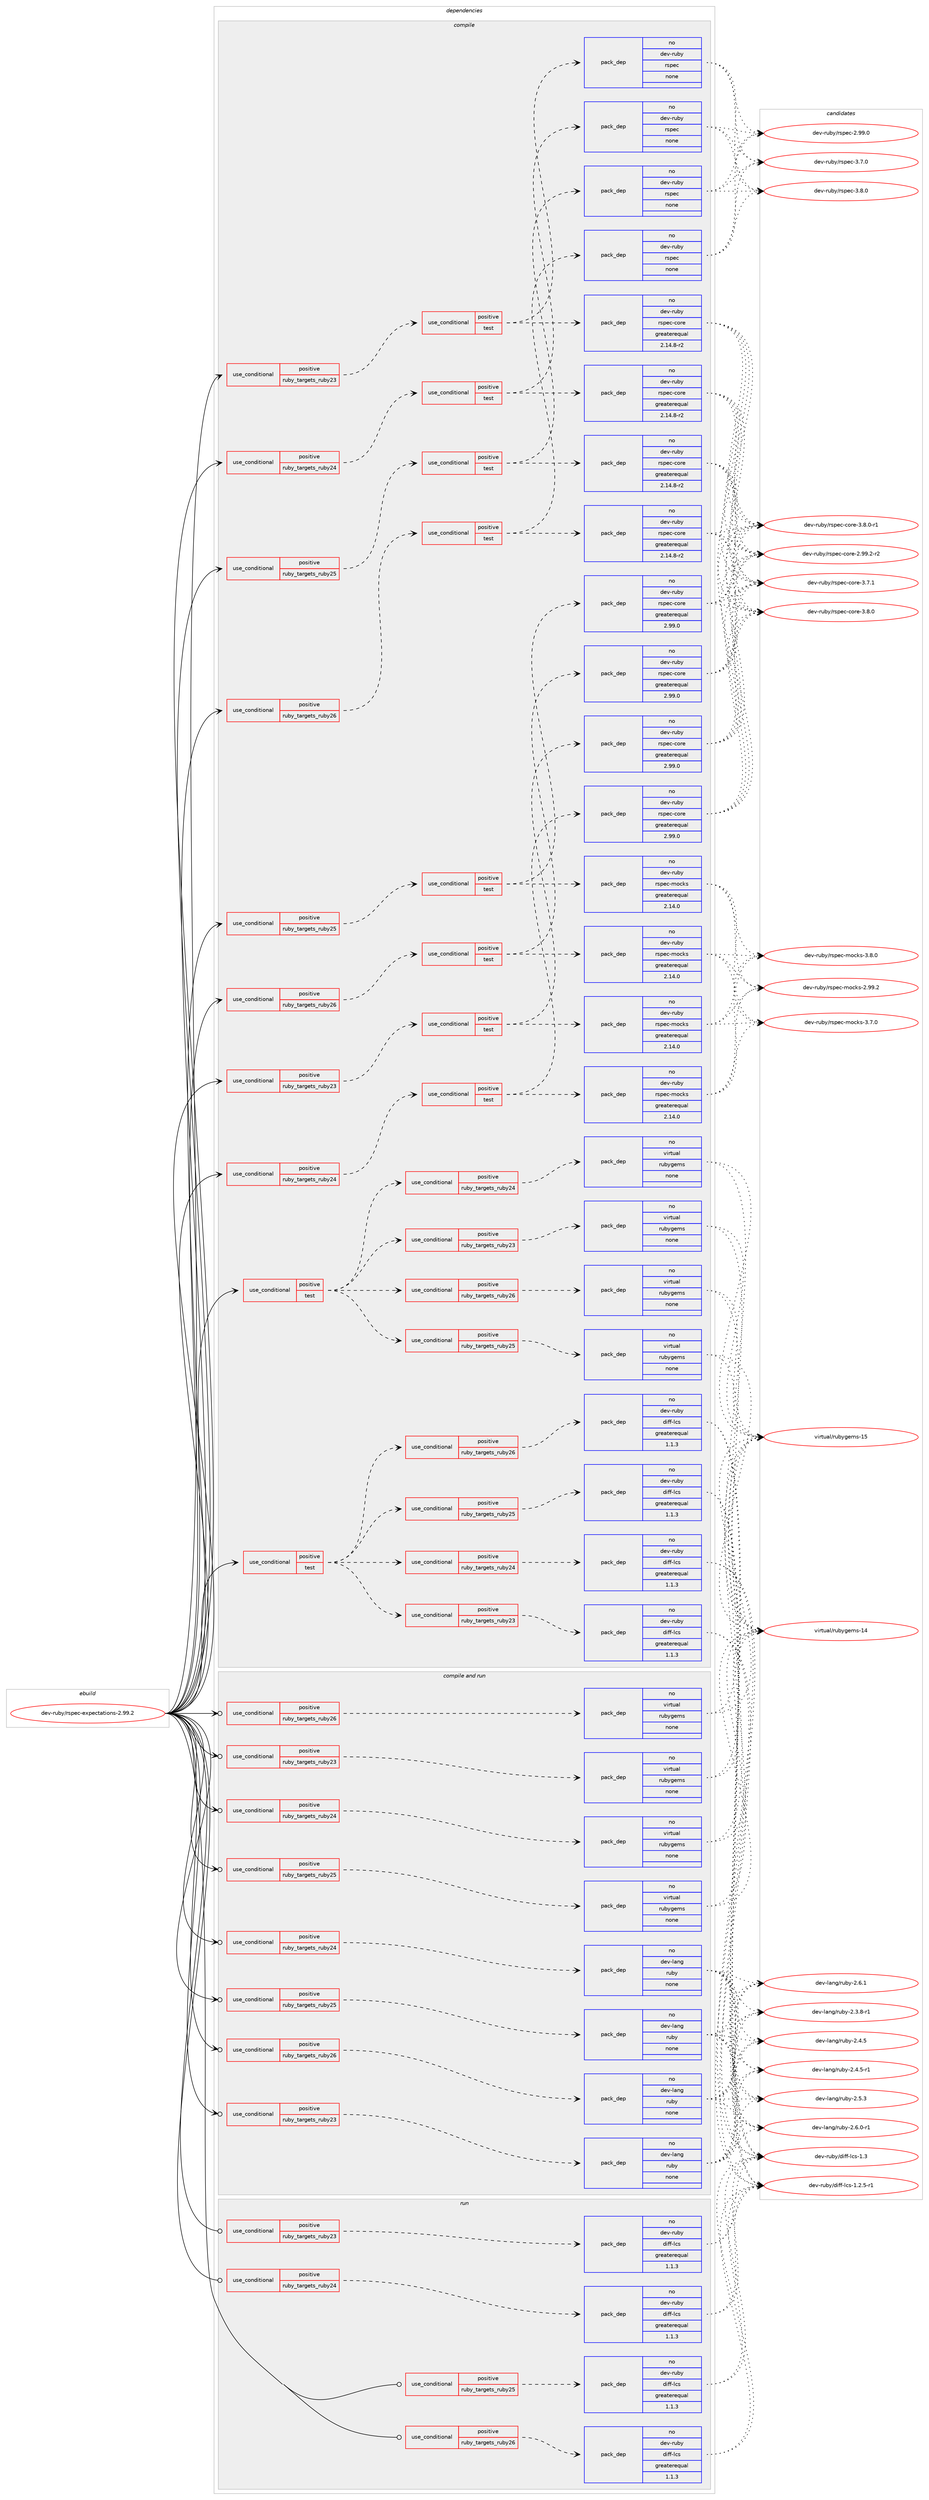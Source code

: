 digraph prolog {

# *************
# Graph options
# *************

newrank=true;
concentrate=true;
compound=true;
graph [rankdir=LR,fontname=Helvetica,fontsize=10,ranksep=1.5];#, ranksep=2.5, nodesep=0.2];
edge  [arrowhead=vee];
node  [fontname=Helvetica,fontsize=10];

# **********
# The ebuild
# **********

subgraph cluster_leftcol {
color=gray;
rank=same;
label=<<i>ebuild</i>>;
id [label="dev-ruby/rspec-expectations-2.99.2", color=red, width=4, href="../dev-ruby/rspec-expectations-2.99.2.svg"];
}

# ****************
# The dependencies
# ****************

subgraph cluster_midcol {
color=gray;
label=<<i>dependencies</i>>;
subgraph cluster_compile {
fillcolor="#eeeeee";
style=filled;
label=<<i>compile</i>>;
subgraph cond414117 {
dependency1520772 [label=<<TABLE BORDER="0" CELLBORDER="1" CELLSPACING="0" CELLPADDING="4"><TR><TD ROWSPAN="3" CELLPADDING="10">use_conditional</TD></TR><TR><TD>positive</TD></TR><TR><TD>ruby_targets_ruby23</TD></TR></TABLE>>, shape=none, color=red];
subgraph cond414118 {
dependency1520773 [label=<<TABLE BORDER="0" CELLBORDER="1" CELLSPACING="0" CELLPADDING="4"><TR><TD ROWSPAN="3" CELLPADDING="10">use_conditional</TD></TR><TR><TD>positive</TD></TR><TR><TD>test</TD></TR></TABLE>>, shape=none, color=red];
subgraph pack1083149 {
dependency1520774 [label=<<TABLE BORDER="0" CELLBORDER="1" CELLSPACING="0" CELLPADDING="4" WIDTH="220"><TR><TD ROWSPAN="6" CELLPADDING="30">pack_dep</TD></TR><TR><TD WIDTH="110">no</TD></TR><TR><TD>dev-ruby</TD></TR><TR><TD>rspec</TD></TR><TR><TD>none</TD></TR><TR><TD></TD></TR></TABLE>>, shape=none, color=blue];
}
dependency1520773:e -> dependency1520774:w [weight=20,style="dashed",arrowhead="vee"];
subgraph pack1083150 {
dependency1520775 [label=<<TABLE BORDER="0" CELLBORDER="1" CELLSPACING="0" CELLPADDING="4" WIDTH="220"><TR><TD ROWSPAN="6" CELLPADDING="30">pack_dep</TD></TR><TR><TD WIDTH="110">no</TD></TR><TR><TD>dev-ruby</TD></TR><TR><TD>rspec-core</TD></TR><TR><TD>greaterequal</TD></TR><TR><TD>2.14.8-r2</TD></TR></TABLE>>, shape=none, color=blue];
}
dependency1520773:e -> dependency1520775:w [weight=20,style="dashed",arrowhead="vee"];
}
dependency1520772:e -> dependency1520773:w [weight=20,style="dashed",arrowhead="vee"];
}
id:e -> dependency1520772:w [weight=20,style="solid",arrowhead="vee"];
subgraph cond414119 {
dependency1520776 [label=<<TABLE BORDER="0" CELLBORDER="1" CELLSPACING="0" CELLPADDING="4"><TR><TD ROWSPAN="3" CELLPADDING="10">use_conditional</TD></TR><TR><TD>positive</TD></TR><TR><TD>ruby_targets_ruby23</TD></TR></TABLE>>, shape=none, color=red];
subgraph cond414120 {
dependency1520777 [label=<<TABLE BORDER="0" CELLBORDER="1" CELLSPACING="0" CELLPADDING="4"><TR><TD ROWSPAN="3" CELLPADDING="10">use_conditional</TD></TR><TR><TD>positive</TD></TR><TR><TD>test</TD></TR></TABLE>>, shape=none, color=red];
subgraph pack1083151 {
dependency1520778 [label=<<TABLE BORDER="0" CELLBORDER="1" CELLSPACING="0" CELLPADDING="4" WIDTH="220"><TR><TD ROWSPAN="6" CELLPADDING="30">pack_dep</TD></TR><TR><TD WIDTH="110">no</TD></TR><TR><TD>dev-ruby</TD></TR><TR><TD>rspec-core</TD></TR><TR><TD>greaterequal</TD></TR><TR><TD>2.99.0</TD></TR></TABLE>>, shape=none, color=blue];
}
dependency1520777:e -> dependency1520778:w [weight=20,style="dashed",arrowhead="vee"];
subgraph pack1083152 {
dependency1520779 [label=<<TABLE BORDER="0" CELLBORDER="1" CELLSPACING="0" CELLPADDING="4" WIDTH="220"><TR><TD ROWSPAN="6" CELLPADDING="30">pack_dep</TD></TR><TR><TD WIDTH="110">no</TD></TR><TR><TD>dev-ruby</TD></TR><TR><TD>rspec-mocks</TD></TR><TR><TD>greaterequal</TD></TR><TR><TD>2.14.0</TD></TR></TABLE>>, shape=none, color=blue];
}
dependency1520777:e -> dependency1520779:w [weight=20,style="dashed",arrowhead="vee"];
}
dependency1520776:e -> dependency1520777:w [weight=20,style="dashed",arrowhead="vee"];
}
id:e -> dependency1520776:w [weight=20,style="solid",arrowhead="vee"];
subgraph cond414121 {
dependency1520780 [label=<<TABLE BORDER="0" CELLBORDER="1" CELLSPACING="0" CELLPADDING="4"><TR><TD ROWSPAN="3" CELLPADDING="10">use_conditional</TD></TR><TR><TD>positive</TD></TR><TR><TD>ruby_targets_ruby24</TD></TR></TABLE>>, shape=none, color=red];
subgraph cond414122 {
dependency1520781 [label=<<TABLE BORDER="0" CELLBORDER="1" CELLSPACING="0" CELLPADDING="4"><TR><TD ROWSPAN="3" CELLPADDING="10">use_conditional</TD></TR><TR><TD>positive</TD></TR><TR><TD>test</TD></TR></TABLE>>, shape=none, color=red];
subgraph pack1083153 {
dependency1520782 [label=<<TABLE BORDER="0" CELLBORDER="1" CELLSPACING="0" CELLPADDING="4" WIDTH="220"><TR><TD ROWSPAN="6" CELLPADDING="30">pack_dep</TD></TR><TR><TD WIDTH="110">no</TD></TR><TR><TD>dev-ruby</TD></TR><TR><TD>rspec</TD></TR><TR><TD>none</TD></TR><TR><TD></TD></TR></TABLE>>, shape=none, color=blue];
}
dependency1520781:e -> dependency1520782:w [weight=20,style="dashed",arrowhead="vee"];
subgraph pack1083154 {
dependency1520783 [label=<<TABLE BORDER="0" CELLBORDER="1" CELLSPACING="0" CELLPADDING="4" WIDTH="220"><TR><TD ROWSPAN="6" CELLPADDING="30">pack_dep</TD></TR><TR><TD WIDTH="110">no</TD></TR><TR><TD>dev-ruby</TD></TR><TR><TD>rspec-core</TD></TR><TR><TD>greaterequal</TD></TR><TR><TD>2.14.8-r2</TD></TR></TABLE>>, shape=none, color=blue];
}
dependency1520781:e -> dependency1520783:w [weight=20,style="dashed",arrowhead="vee"];
}
dependency1520780:e -> dependency1520781:w [weight=20,style="dashed",arrowhead="vee"];
}
id:e -> dependency1520780:w [weight=20,style="solid",arrowhead="vee"];
subgraph cond414123 {
dependency1520784 [label=<<TABLE BORDER="0" CELLBORDER="1" CELLSPACING="0" CELLPADDING="4"><TR><TD ROWSPAN="3" CELLPADDING="10">use_conditional</TD></TR><TR><TD>positive</TD></TR><TR><TD>ruby_targets_ruby24</TD></TR></TABLE>>, shape=none, color=red];
subgraph cond414124 {
dependency1520785 [label=<<TABLE BORDER="0" CELLBORDER="1" CELLSPACING="0" CELLPADDING="4"><TR><TD ROWSPAN="3" CELLPADDING="10">use_conditional</TD></TR><TR><TD>positive</TD></TR><TR><TD>test</TD></TR></TABLE>>, shape=none, color=red];
subgraph pack1083155 {
dependency1520786 [label=<<TABLE BORDER="0" CELLBORDER="1" CELLSPACING="0" CELLPADDING="4" WIDTH="220"><TR><TD ROWSPAN="6" CELLPADDING="30">pack_dep</TD></TR><TR><TD WIDTH="110">no</TD></TR><TR><TD>dev-ruby</TD></TR><TR><TD>rspec-core</TD></TR><TR><TD>greaterequal</TD></TR><TR><TD>2.99.0</TD></TR></TABLE>>, shape=none, color=blue];
}
dependency1520785:e -> dependency1520786:w [weight=20,style="dashed",arrowhead="vee"];
subgraph pack1083156 {
dependency1520787 [label=<<TABLE BORDER="0" CELLBORDER="1" CELLSPACING="0" CELLPADDING="4" WIDTH="220"><TR><TD ROWSPAN="6" CELLPADDING="30">pack_dep</TD></TR><TR><TD WIDTH="110">no</TD></TR><TR><TD>dev-ruby</TD></TR><TR><TD>rspec-mocks</TD></TR><TR><TD>greaterequal</TD></TR><TR><TD>2.14.0</TD></TR></TABLE>>, shape=none, color=blue];
}
dependency1520785:e -> dependency1520787:w [weight=20,style="dashed",arrowhead="vee"];
}
dependency1520784:e -> dependency1520785:w [weight=20,style="dashed",arrowhead="vee"];
}
id:e -> dependency1520784:w [weight=20,style="solid",arrowhead="vee"];
subgraph cond414125 {
dependency1520788 [label=<<TABLE BORDER="0" CELLBORDER="1" CELLSPACING="0" CELLPADDING="4"><TR><TD ROWSPAN="3" CELLPADDING="10">use_conditional</TD></TR><TR><TD>positive</TD></TR><TR><TD>ruby_targets_ruby25</TD></TR></TABLE>>, shape=none, color=red];
subgraph cond414126 {
dependency1520789 [label=<<TABLE BORDER="0" CELLBORDER="1" CELLSPACING="0" CELLPADDING="4"><TR><TD ROWSPAN="3" CELLPADDING="10">use_conditional</TD></TR><TR><TD>positive</TD></TR><TR><TD>test</TD></TR></TABLE>>, shape=none, color=red];
subgraph pack1083157 {
dependency1520790 [label=<<TABLE BORDER="0" CELLBORDER="1" CELLSPACING="0" CELLPADDING="4" WIDTH="220"><TR><TD ROWSPAN="6" CELLPADDING="30">pack_dep</TD></TR><TR><TD WIDTH="110">no</TD></TR><TR><TD>dev-ruby</TD></TR><TR><TD>rspec</TD></TR><TR><TD>none</TD></TR><TR><TD></TD></TR></TABLE>>, shape=none, color=blue];
}
dependency1520789:e -> dependency1520790:w [weight=20,style="dashed",arrowhead="vee"];
subgraph pack1083158 {
dependency1520791 [label=<<TABLE BORDER="0" CELLBORDER="1" CELLSPACING="0" CELLPADDING="4" WIDTH="220"><TR><TD ROWSPAN="6" CELLPADDING="30">pack_dep</TD></TR><TR><TD WIDTH="110">no</TD></TR><TR><TD>dev-ruby</TD></TR><TR><TD>rspec-core</TD></TR><TR><TD>greaterequal</TD></TR><TR><TD>2.14.8-r2</TD></TR></TABLE>>, shape=none, color=blue];
}
dependency1520789:e -> dependency1520791:w [weight=20,style="dashed",arrowhead="vee"];
}
dependency1520788:e -> dependency1520789:w [weight=20,style="dashed",arrowhead="vee"];
}
id:e -> dependency1520788:w [weight=20,style="solid",arrowhead="vee"];
subgraph cond414127 {
dependency1520792 [label=<<TABLE BORDER="0" CELLBORDER="1" CELLSPACING="0" CELLPADDING="4"><TR><TD ROWSPAN="3" CELLPADDING="10">use_conditional</TD></TR><TR><TD>positive</TD></TR><TR><TD>ruby_targets_ruby25</TD></TR></TABLE>>, shape=none, color=red];
subgraph cond414128 {
dependency1520793 [label=<<TABLE BORDER="0" CELLBORDER="1" CELLSPACING="0" CELLPADDING="4"><TR><TD ROWSPAN="3" CELLPADDING="10">use_conditional</TD></TR><TR><TD>positive</TD></TR><TR><TD>test</TD></TR></TABLE>>, shape=none, color=red];
subgraph pack1083159 {
dependency1520794 [label=<<TABLE BORDER="0" CELLBORDER="1" CELLSPACING="0" CELLPADDING="4" WIDTH="220"><TR><TD ROWSPAN="6" CELLPADDING="30">pack_dep</TD></TR><TR><TD WIDTH="110">no</TD></TR><TR><TD>dev-ruby</TD></TR><TR><TD>rspec-core</TD></TR><TR><TD>greaterequal</TD></TR><TR><TD>2.99.0</TD></TR></TABLE>>, shape=none, color=blue];
}
dependency1520793:e -> dependency1520794:w [weight=20,style="dashed",arrowhead="vee"];
subgraph pack1083160 {
dependency1520795 [label=<<TABLE BORDER="0" CELLBORDER="1" CELLSPACING="0" CELLPADDING="4" WIDTH="220"><TR><TD ROWSPAN="6" CELLPADDING="30">pack_dep</TD></TR><TR><TD WIDTH="110">no</TD></TR><TR><TD>dev-ruby</TD></TR><TR><TD>rspec-mocks</TD></TR><TR><TD>greaterequal</TD></TR><TR><TD>2.14.0</TD></TR></TABLE>>, shape=none, color=blue];
}
dependency1520793:e -> dependency1520795:w [weight=20,style="dashed",arrowhead="vee"];
}
dependency1520792:e -> dependency1520793:w [weight=20,style="dashed",arrowhead="vee"];
}
id:e -> dependency1520792:w [weight=20,style="solid",arrowhead="vee"];
subgraph cond414129 {
dependency1520796 [label=<<TABLE BORDER="0" CELLBORDER="1" CELLSPACING="0" CELLPADDING="4"><TR><TD ROWSPAN="3" CELLPADDING="10">use_conditional</TD></TR><TR><TD>positive</TD></TR><TR><TD>ruby_targets_ruby26</TD></TR></TABLE>>, shape=none, color=red];
subgraph cond414130 {
dependency1520797 [label=<<TABLE BORDER="0" CELLBORDER="1" CELLSPACING="0" CELLPADDING="4"><TR><TD ROWSPAN="3" CELLPADDING="10">use_conditional</TD></TR><TR><TD>positive</TD></TR><TR><TD>test</TD></TR></TABLE>>, shape=none, color=red];
subgraph pack1083161 {
dependency1520798 [label=<<TABLE BORDER="0" CELLBORDER="1" CELLSPACING="0" CELLPADDING="4" WIDTH="220"><TR><TD ROWSPAN="6" CELLPADDING="30">pack_dep</TD></TR><TR><TD WIDTH="110">no</TD></TR><TR><TD>dev-ruby</TD></TR><TR><TD>rspec</TD></TR><TR><TD>none</TD></TR><TR><TD></TD></TR></TABLE>>, shape=none, color=blue];
}
dependency1520797:e -> dependency1520798:w [weight=20,style="dashed",arrowhead="vee"];
subgraph pack1083162 {
dependency1520799 [label=<<TABLE BORDER="0" CELLBORDER="1" CELLSPACING="0" CELLPADDING="4" WIDTH="220"><TR><TD ROWSPAN="6" CELLPADDING="30">pack_dep</TD></TR><TR><TD WIDTH="110">no</TD></TR><TR><TD>dev-ruby</TD></TR><TR><TD>rspec-core</TD></TR><TR><TD>greaterequal</TD></TR><TR><TD>2.14.8-r2</TD></TR></TABLE>>, shape=none, color=blue];
}
dependency1520797:e -> dependency1520799:w [weight=20,style="dashed",arrowhead="vee"];
}
dependency1520796:e -> dependency1520797:w [weight=20,style="dashed",arrowhead="vee"];
}
id:e -> dependency1520796:w [weight=20,style="solid",arrowhead="vee"];
subgraph cond414131 {
dependency1520800 [label=<<TABLE BORDER="0" CELLBORDER="1" CELLSPACING="0" CELLPADDING="4"><TR><TD ROWSPAN="3" CELLPADDING="10">use_conditional</TD></TR><TR><TD>positive</TD></TR><TR><TD>ruby_targets_ruby26</TD></TR></TABLE>>, shape=none, color=red];
subgraph cond414132 {
dependency1520801 [label=<<TABLE BORDER="0" CELLBORDER="1" CELLSPACING="0" CELLPADDING="4"><TR><TD ROWSPAN="3" CELLPADDING="10">use_conditional</TD></TR><TR><TD>positive</TD></TR><TR><TD>test</TD></TR></TABLE>>, shape=none, color=red];
subgraph pack1083163 {
dependency1520802 [label=<<TABLE BORDER="0" CELLBORDER="1" CELLSPACING="0" CELLPADDING="4" WIDTH="220"><TR><TD ROWSPAN="6" CELLPADDING="30">pack_dep</TD></TR><TR><TD WIDTH="110">no</TD></TR><TR><TD>dev-ruby</TD></TR><TR><TD>rspec-core</TD></TR><TR><TD>greaterequal</TD></TR><TR><TD>2.99.0</TD></TR></TABLE>>, shape=none, color=blue];
}
dependency1520801:e -> dependency1520802:w [weight=20,style="dashed",arrowhead="vee"];
subgraph pack1083164 {
dependency1520803 [label=<<TABLE BORDER="0" CELLBORDER="1" CELLSPACING="0" CELLPADDING="4" WIDTH="220"><TR><TD ROWSPAN="6" CELLPADDING="30">pack_dep</TD></TR><TR><TD WIDTH="110">no</TD></TR><TR><TD>dev-ruby</TD></TR><TR><TD>rspec-mocks</TD></TR><TR><TD>greaterequal</TD></TR><TR><TD>2.14.0</TD></TR></TABLE>>, shape=none, color=blue];
}
dependency1520801:e -> dependency1520803:w [weight=20,style="dashed",arrowhead="vee"];
}
dependency1520800:e -> dependency1520801:w [weight=20,style="dashed",arrowhead="vee"];
}
id:e -> dependency1520800:w [weight=20,style="solid",arrowhead="vee"];
subgraph cond414133 {
dependency1520804 [label=<<TABLE BORDER="0" CELLBORDER="1" CELLSPACING="0" CELLPADDING="4"><TR><TD ROWSPAN="3" CELLPADDING="10">use_conditional</TD></TR><TR><TD>positive</TD></TR><TR><TD>test</TD></TR></TABLE>>, shape=none, color=red];
subgraph cond414134 {
dependency1520805 [label=<<TABLE BORDER="0" CELLBORDER="1" CELLSPACING="0" CELLPADDING="4"><TR><TD ROWSPAN="3" CELLPADDING="10">use_conditional</TD></TR><TR><TD>positive</TD></TR><TR><TD>ruby_targets_ruby23</TD></TR></TABLE>>, shape=none, color=red];
subgraph pack1083165 {
dependency1520806 [label=<<TABLE BORDER="0" CELLBORDER="1" CELLSPACING="0" CELLPADDING="4" WIDTH="220"><TR><TD ROWSPAN="6" CELLPADDING="30">pack_dep</TD></TR><TR><TD WIDTH="110">no</TD></TR><TR><TD>dev-ruby</TD></TR><TR><TD>diff-lcs</TD></TR><TR><TD>greaterequal</TD></TR><TR><TD>1.1.3</TD></TR></TABLE>>, shape=none, color=blue];
}
dependency1520805:e -> dependency1520806:w [weight=20,style="dashed",arrowhead="vee"];
}
dependency1520804:e -> dependency1520805:w [weight=20,style="dashed",arrowhead="vee"];
subgraph cond414135 {
dependency1520807 [label=<<TABLE BORDER="0" CELLBORDER="1" CELLSPACING="0" CELLPADDING="4"><TR><TD ROWSPAN="3" CELLPADDING="10">use_conditional</TD></TR><TR><TD>positive</TD></TR><TR><TD>ruby_targets_ruby24</TD></TR></TABLE>>, shape=none, color=red];
subgraph pack1083166 {
dependency1520808 [label=<<TABLE BORDER="0" CELLBORDER="1" CELLSPACING="0" CELLPADDING="4" WIDTH="220"><TR><TD ROWSPAN="6" CELLPADDING="30">pack_dep</TD></TR><TR><TD WIDTH="110">no</TD></TR><TR><TD>dev-ruby</TD></TR><TR><TD>diff-lcs</TD></TR><TR><TD>greaterequal</TD></TR><TR><TD>1.1.3</TD></TR></TABLE>>, shape=none, color=blue];
}
dependency1520807:e -> dependency1520808:w [weight=20,style="dashed",arrowhead="vee"];
}
dependency1520804:e -> dependency1520807:w [weight=20,style="dashed",arrowhead="vee"];
subgraph cond414136 {
dependency1520809 [label=<<TABLE BORDER="0" CELLBORDER="1" CELLSPACING="0" CELLPADDING="4"><TR><TD ROWSPAN="3" CELLPADDING="10">use_conditional</TD></TR><TR><TD>positive</TD></TR><TR><TD>ruby_targets_ruby25</TD></TR></TABLE>>, shape=none, color=red];
subgraph pack1083167 {
dependency1520810 [label=<<TABLE BORDER="0" CELLBORDER="1" CELLSPACING="0" CELLPADDING="4" WIDTH="220"><TR><TD ROWSPAN="6" CELLPADDING="30">pack_dep</TD></TR><TR><TD WIDTH="110">no</TD></TR><TR><TD>dev-ruby</TD></TR><TR><TD>diff-lcs</TD></TR><TR><TD>greaterequal</TD></TR><TR><TD>1.1.3</TD></TR></TABLE>>, shape=none, color=blue];
}
dependency1520809:e -> dependency1520810:w [weight=20,style="dashed",arrowhead="vee"];
}
dependency1520804:e -> dependency1520809:w [weight=20,style="dashed",arrowhead="vee"];
subgraph cond414137 {
dependency1520811 [label=<<TABLE BORDER="0" CELLBORDER="1" CELLSPACING="0" CELLPADDING="4"><TR><TD ROWSPAN="3" CELLPADDING="10">use_conditional</TD></TR><TR><TD>positive</TD></TR><TR><TD>ruby_targets_ruby26</TD></TR></TABLE>>, shape=none, color=red];
subgraph pack1083168 {
dependency1520812 [label=<<TABLE BORDER="0" CELLBORDER="1" CELLSPACING="0" CELLPADDING="4" WIDTH="220"><TR><TD ROWSPAN="6" CELLPADDING="30">pack_dep</TD></TR><TR><TD WIDTH="110">no</TD></TR><TR><TD>dev-ruby</TD></TR><TR><TD>diff-lcs</TD></TR><TR><TD>greaterequal</TD></TR><TR><TD>1.1.3</TD></TR></TABLE>>, shape=none, color=blue];
}
dependency1520811:e -> dependency1520812:w [weight=20,style="dashed",arrowhead="vee"];
}
dependency1520804:e -> dependency1520811:w [weight=20,style="dashed",arrowhead="vee"];
}
id:e -> dependency1520804:w [weight=20,style="solid",arrowhead="vee"];
subgraph cond414138 {
dependency1520813 [label=<<TABLE BORDER="0" CELLBORDER="1" CELLSPACING="0" CELLPADDING="4"><TR><TD ROWSPAN="3" CELLPADDING="10">use_conditional</TD></TR><TR><TD>positive</TD></TR><TR><TD>test</TD></TR></TABLE>>, shape=none, color=red];
subgraph cond414139 {
dependency1520814 [label=<<TABLE BORDER="0" CELLBORDER="1" CELLSPACING="0" CELLPADDING="4"><TR><TD ROWSPAN="3" CELLPADDING="10">use_conditional</TD></TR><TR><TD>positive</TD></TR><TR><TD>ruby_targets_ruby23</TD></TR></TABLE>>, shape=none, color=red];
subgraph pack1083169 {
dependency1520815 [label=<<TABLE BORDER="0" CELLBORDER="1" CELLSPACING="0" CELLPADDING="4" WIDTH="220"><TR><TD ROWSPAN="6" CELLPADDING="30">pack_dep</TD></TR><TR><TD WIDTH="110">no</TD></TR><TR><TD>virtual</TD></TR><TR><TD>rubygems</TD></TR><TR><TD>none</TD></TR><TR><TD></TD></TR></TABLE>>, shape=none, color=blue];
}
dependency1520814:e -> dependency1520815:w [weight=20,style="dashed",arrowhead="vee"];
}
dependency1520813:e -> dependency1520814:w [weight=20,style="dashed",arrowhead="vee"];
subgraph cond414140 {
dependency1520816 [label=<<TABLE BORDER="0" CELLBORDER="1" CELLSPACING="0" CELLPADDING="4"><TR><TD ROWSPAN="3" CELLPADDING="10">use_conditional</TD></TR><TR><TD>positive</TD></TR><TR><TD>ruby_targets_ruby24</TD></TR></TABLE>>, shape=none, color=red];
subgraph pack1083170 {
dependency1520817 [label=<<TABLE BORDER="0" CELLBORDER="1" CELLSPACING="0" CELLPADDING="4" WIDTH="220"><TR><TD ROWSPAN="6" CELLPADDING="30">pack_dep</TD></TR><TR><TD WIDTH="110">no</TD></TR><TR><TD>virtual</TD></TR><TR><TD>rubygems</TD></TR><TR><TD>none</TD></TR><TR><TD></TD></TR></TABLE>>, shape=none, color=blue];
}
dependency1520816:e -> dependency1520817:w [weight=20,style="dashed",arrowhead="vee"];
}
dependency1520813:e -> dependency1520816:w [weight=20,style="dashed",arrowhead="vee"];
subgraph cond414141 {
dependency1520818 [label=<<TABLE BORDER="0" CELLBORDER="1" CELLSPACING="0" CELLPADDING="4"><TR><TD ROWSPAN="3" CELLPADDING="10">use_conditional</TD></TR><TR><TD>positive</TD></TR><TR><TD>ruby_targets_ruby25</TD></TR></TABLE>>, shape=none, color=red];
subgraph pack1083171 {
dependency1520819 [label=<<TABLE BORDER="0" CELLBORDER="1" CELLSPACING="0" CELLPADDING="4" WIDTH="220"><TR><TD ROWSPAN="6" CELLPADDING="30">pack_dep</TD></TR><TR><TD WIDTH="110">no</TD></TR><TR><TD>virtual</TD></TR><TR><TD>rubygems</TD></TR><TR><TD>none</TD></TR><TR><TD></TD></TR></TABLE>>, shape=none, color=blue];
}
dependency1520818:e -> dependency1520819:w [weight=20,style="dashed",arrowhead="vee"];
}
dependency1520813:e -> dependency1520818:w [weight=20,style="dashed",arrowhead="vee"];
subgraph cond414142 {
dependency1520820 [label=<<TABLE BORDER="0" CELLBORDER="1" CELLSPACING="0" CELLPADDING="4"><TR><TD ROWSPAN="3" CELLPADDING="10">use_conditional</TD></TR><TR><TD>positive</TD></TR><TR><TD>ruby_targets_ruby26</TD></TR></TABLE>>, shape=none, color=red];
subgraph pack1083172 {
dependency1520821 [label=<<TABLE BORDER="0" CELLBORDER="1" CELLSPACING="0" CELLPADDING="4" WIDTH="220"><TR><TD ROWSPAN="6" CELLPADDING="30">pack_dep</TD></TR><TR><TD WIDTH="110">no</TD></TR><TR><TD>virtual</TD></TR><TR><TD>rubygems</TD></TR><TR><TD>none</TD></TR><TR><TD></TD></TR></TABLE>>, shape=none, color=blue];
}
dependency1520820:e -> dependency1520821:w [weight=20,style="dashed",arrowhead="vee"];
}
dependency1520813:e -> dependency1520820:w [weight=20,style="dashed",arrowhead="vee"];
}
id:e -> dependency1520813:w [weight=20,style="solid",arrowhead="vee"];
}
subgraph cluster_compileandrun {
fillcolor="#eeeeee";
style=filled;
label=<<i>compile and run</i>>;
subgraph cond414143 {
dependency1520822 [label=<<TABLE BORDER="0" CELLBORDER="1" CELLSPACING="0" CELLPADDING="4"><TR><TD ROWSPAN="3" CELLPADDING="10">use_conditional</TD></TR><TR><TD>positive</TD></TR><TR><TD>ruby_targets_ruby23</TD></TR></TABLE>>, shape=none, color=red];
subgraph pack1083173 {
dependency1520823 [label=<<TABLE BORDER="0" CELLBORDER="1" CELLSPACING="0" CELLPADDING="4" WIDTH="220"><TR><TD ROWSPAN="6" CELLPADDING="30">pack_dep</TD></TR><TR><TD WIDTH="110">no</TD></TR><TR><TD>dev-lang</TD></TR><TR><TD>ruby</TD></TR><TR><TD>none</TD></TR><TR><TD></TD></TR></TABLE>>, shape=none, color=blue];
}
dependency1520822:e -> dependency1520823:w [weight=20,style="dashed",arrowhead="vee"];
}
id:e -> dependency1520822:w [weight=20,style="solid",arrowhead="odotvee"];
subgraph cond414144 {
dependency1520824 [label=<<TABLE BORDER="0" CELLBORDER="1" CELLSPACING="0" CELLPADDING="4"><TR><TD ROWSPAN="3" CELLPADDING="10">use_conditional</TD></TR><TR><TD>positive</TD></TR><TR><TD>ruby_targets_ruby23</TD></TR></TABLE>>, shape=none, color=red];
subgraph pack1083174 {
dependency1520825 [label=<<TABLE BORDER="0" CELLBORDER="1" CELLSPACING="0" CELLPADDING="4" WIDTH="220"><TR><TD ROWSPAN="6" CELLPADDING="30">pack_dep</TD></TR><TR><TD WIDTH="110">no</TD></TR><TR><TD>virtual</TD></TR><TR><TD>rubygems</TD></TR><TR><TD>none</TD></TR><TR><TD></TD></TR></TABLE>>, shape=none, color=blue];
}
dependency1520824:e -> dependency1520825:w [weight=20,style="dashed",arrowhead="vee"];
}
id:e -> dependency1520824:w [weight=20,style="solid",arrowhead="odotvee"];
subgraph cond414145 {
dependency1520826 [label=<<TABLE BORDER="0" CELLBORDER="1" CELLSPACING="0" CELLPADDING="4"><TR><TD ROWSPAN="3" CELLPADDING="10">use_conditional</TD></TR><TR><TD>positive</TD></TR><TR><TD>ruby_targets_ruby24</TD></TR></TABLE>>, shape=none, color=red];
subgraph pack1083175 {
dependency1520827 [label=<<TABLE BORDER="0" CELLBORDER="1" CELLSPACING="0" CELLPADDING="4" WIDTH="220"><TR><TD ROWSPAN="6" CELLPADDING="30">pack_dep</TD></TR><TR><TD WIDTH="110">no</TD></TR><TR><TD>dev-lang</TD></TR><TR><TD>ruby</TD></TR><TR><TD>none</TD></TR><TR><TD></TD></TR></TABLE>>, shape=none, color=blue];
}
dependency1520826:e -> dependency1520827:w [weight=20,style="dashed",arrowhead="vee"];
}
id:e -> dependency1520826:w [weight=20,style="solid",arrowhead="odotvee"];
subgraph cond414146 {
dependency1520828 [label=<<TABLE BORDER="0" CELLBORDER="1" CELLSPACING="0" CELLPADDING="4"><TR><TD ROWSPAN="3" CELLPADDING="10">use_conditional</TD></TR><TR><TD>positive</TD></TR><TR><TD>ruby_targets_ruby24</TD></TR></TABLE>>, shape=none, color=red];
subgraph pack1083176 {
dependency1520829 [label=<<TABLE BORDER="0" CELLBORDER="1" CELLSPACING="0" CELLPADDING="4" WIDTH="220"><TR><TD ROWSPAN="6" CELLPADDING="30">pack_dep</TD></TR><TR><TD WIDTH="110">no</TD></TR><TR><TD>virtual</TD></TR><TR><TD>rubygems</TD></TR><TR><TD>none</TD></TR><TR><TD></TD></TR></TABLE>>, shape=none, color=blue];
}
dependency1520828:e -> dependency1520829:w [weight=20,style="dashed",arrowhead="vee"];
}
id:e -> dependency1520828:w [weight=20,style="solid",arrowhead="odotvee"];
subgraph cond414147 {
dependency1520830 [label=<<TABLE BORDER="0" CELLBORDER="1" CELLSPACING="0" CELLPADDING="4"><TR><TD ROWSPAN="3" CELLPADDING="10">use_conditional</TD></TR><TR><TD>positive</TD></TR><TR><TD>ruby_targets_ruby25</TD></TR></TABLE>>, shape=none, color=red];
subgraph pack1083177 {
dependency1520831 [label=<<TABLE BORDER="0" CELLBORDER="1" CELLSPACING="0" CELLPADDING="4" WIDTH="220"><TR><TD ROWSPAN="6" CELLPADDING="30">pack_dep</TD></TR><TR><TD WIDTH="110">no</TD></TR><TR><TD>dev-lang</TD></TR><TR><TD>ruby</TD></TR><TR><TD>none</TD></TR><TR><TD></TD></TR></TABLE>>, shape=none, color=blue];
}
dependency1520830:e -> dependency1520831:w [weight=20,style="dashed",arrowhead="vee"];
}
id:e -> dependency1520830:w [weight=20,style="solid",arrowhead="odotvee"];
subgraph cond414148 {
dependency1520832 [label=<<TABLE BORDER="0" CELLBORDER="1" CELLSPACING="0" CELLPADDING="4"><TR><TD ROWSPAN="3" CELLPADDING="10">use_conditional</TD></TR><TR><TD>positive</TD></TR><TR><TD>ruby_targets_ruby25</TD></TR></TABLE>>, shape=none, color=red];
subgraph pack1083178 {
dependency1520833 [label=<<TABLE BORDER="0" CELLBORDER="1" CELLSPACING="0" CELLPADDING="4" WIDTH="220"><TR><TD ROWSPAN="6" CELLPADDING="30">pack_dep</TD></TR><TR><TD WIDTH="110">no</TD></TR><TR><TD>virtual</TD></TR><TR><TD>rubygems</TD></TR><TR><TD>none</TD></TR><TR><TD></TD></TR></TABLE>>, shape=none, color=blue];
}
dependency1520832:e -> dependency1520833:w [weight=20,style="dashed",arrowhead="vee"];
}
id:e -> dependency1520832:w [weight=20,style="solid",arrowhead="odotvee"];
subgraph cond414149 {
dependency1520834 [label=<<TABLE BORDER="0" CELLBORDER="1" CELLSPACING="0" CELLPADDING="4"><TR><TD ROWSPAN="3" CELLPADDING="10">use_conditional</TD></TR><TR><TD>positive</TD></TR><TR><TD>ruby_targets_ruby26</TD></TR></TABLE>>, shape=none, color=red];
subgraph pack1083179 {
dependency1520835 [label=<<TABLE BORDER="0" CELLBORDER="1" CELLSPACING="0" CELLPADDING="4" WIDTH="220"><TR><TD ROWSPAN="6" CELLPADDING="30">pack_dep</TD></TR><TR><TD WIDTH="110">no</TD></TR><TR><TD>dev-lang</TD></TR><TR><TD>ruby</TD></TR><TR><TD>none</TD></TR><TR><TD></TD></TR></TABLE>>, shape=none, color=blue];
}
dependency1520834:e -> dependency1520835:w [weight=20,style="dashed",arrowhead="vee"];
}
id:e -> dependency1520834:w [weight=20,style="solid",arrowhead="odotvee"];
subgraph cond414150 {
dependency1520836 [label=<<TABLE BORDER="0" CELLBORDER="1" CELLSPACING="0" CELLPADDING="4"><TR><TD ROWSPAN="3" CELLPADDING="10">use_conditional</TD></TR><TR><TD>positive</TD></TR><TR><TD>ruby_targets_ruby26</TD></TR></TABLE>>, shape=none, color=red];
subgraph pack1083180 {
dependency1520837 [label=<<TABLE BORDER="0" CELLBORDER="1" CELLSPACING="0" CELLPADDING="4" WIDTH="220"><TR><TD ROWSPAN="6" CELLPADDING="30">pack_dep</TD></TR><TR><TD WIDTH="110">no</TD></TR><TR><TD>virtual</TD></TR><TR><TD>rubygems</TD></TR><TR><TD>none</TD></TR><TR><TD></TD></TR></TABLE>>, shape=none, color=blue];
}
dependency1520836:e -> dependency1520837:w [weight=20,style="dashed",arrowhead="vee"];
}
id:e -> dependency1520836:w [weight=20,style="solid",arrowhead="odotvee"];
}
subgraph cluster_run {
fillcolor="#eeeeee";
style=filled;
label=<<i>run</i>>;
subgraph cond414151 {
dependency1520838 [label=<<TABLE BORDER="0" CELLBORDER="1" CELLSPACING="0" CELLPADDING="4"><TR><TD ROWSPAN="3" CELLPADDING="10">use_conditional</TD></TR><TR><TD>positive</TD></TR><TR><TD>ruby_targets_ruby23</TD></TR></TABLE>>, shape=none, color=red];
subgraph pack1083181 {
dependency1520839 [label=<<TABLE BORDER="0" CELLBORDER="1" CELLSPACING="0" CELLPADDING="4" WIDTH="220"><TR><TD ROWSPAN="6" CELLPADDING="30">pack_dep</TD></TR><TR><TD WIDTH="110">no</TD></TR><TR><TD>dev-ruby</TD></TR><TR><TD>diff-lcs</TD></TR><TR><TD>greaterequal</TD></TR><TR><TD>1.1.3</TD></TR></TABLE>>, shape=none, color=blue];
}
dependency1520838:e -> dependency1520839:w [weight=20,style="dashed",arrowhead="vee"];
}
id:e -> dependency1520838:w [weight=20,style="solid",arrowhead="odot"];
subgraph cond414152 {
dependency1520840 [label=<<TABLE BORDER="0" CELLBORDER="1" CELLSPACING="0" CELLPADDING="4"><TR><TD ROWSPAN="3" CELLPADDING="10">use_conditional</TD></TR><TR><TD>positive</TD></TR><TR><TD>ruby_targets_ruby24</TD></TR></TABLE>>, shape=none, color=red];
subgraph pack1083182 {
dependency1520841 [label=<<TABLE BORDER="0" CELLBORDER="1" CELLSPACING="0" CELLPADDING="4" WIDTH="220"><TR><TD ROWSPAN="6" CELLPADDING="30">pack_dep</TD></TR><TR><TD WIDTH="110">no</TD></TR><TR><TD>dev-ruby</TD></TR><TR><TD>diff-lcs</TD></TR><TR><TD>greaterequal</TD></TR><TR><TD>1.1.3</TD></TR></TABLE>>, shape=none, color=blue];
}
dependency1520840:e -> dependency1520841:w [weight=20,style="dashed",arrowhead="vee"];
}
id:e -> dependency1520840:w [weight=20,style="solid",arrowhead="odot"];
subgraph cond414153 {
dependency1520842 [label=<<TABLE BORDER="0" CELLBORDER="1" CELLSPACING="0" CELLPADDING="4"><TR><TD ROWSPAN="3" CELLPADDING="10">use_conditional</TD></TR><TR><TD>positive</TD></TR><TR><TD>ruby_targets_ruby25</TD></TR></TABLE>>, shape=none, color=red];
subgraph pack1083183 {
dependency1520843 [label=<<TABLE BORDER="0" CELLBORDER="1" CELLSPACING="0" CELLPADDING="4" WIDTH="220"><TR><TD ROWSPAN="6" CELLPADDING="30">pack_dep</TD></TR><TR><TD WIDTH="110">no</TD></TR><TR><TD>dev-ruby</TD></TR><TR><TD>diff-lcs</TD></TR><TR><TD>greaterequal</TD></TR><TR><TD>1.1.3</TD></TR></TABLE>>, shape=none, color=blue];
}
dependency1520842:e -> dependency1520843:w [weight=20,style="dashed",arrowhead="vee"];
}
id:e -> dependency1520842:w [weight=20,style="solid",arrowhead="odot"];
subgraph cond414154 {
dependency1520844 [label=<<TABLE BORDER="0" CELLBORDER="1" CELLSPACING="0" CELLPADDING="4"><TR><TD ROWSPAN="3" CELLPADDING="10">use_conditional</TD></TR><TR><TD>positive</TD></TR><TR><TD>ruby_targets_ruby26</TD></TR></TABLE>>, shape=none, color=red];
subgraph pack1083184 {
dependency1520845 [label=<<TABLE BORDER="0" CELLBORDER="1" CELLSPACING="0" CELLPADDING="4" WIDTH="220"><TR><TD ROWSPAN="6" CELLPADDING="30">pack_dep</TD></TR><TR><TD WIDTH="110">no</TD></TR><TR><TD>dev-ruby</TD></TR><TR><TD>diff-lcs</TD></TR><TR><TD>greaterequal</TD></TR><TR><TD>1.1.3</TD></TR></TABLE>>, shape=none, color=blue];
}
dependency1520844:e -> dependency1520845:w [weight=20,style="dashed",arrowhead="vee"];
}
id:e -> dependency1520844:w [weight=20,style="solid",arrowhead="odot"];
}
}

# **************
# The candidates
# **************

subgraph cluster_choices {
rank=same;
color=gray;
label=<<i>candidates</i>>;

subgraph choice1083149 {
color=black;
nodesep=1;
choice1001011184511411798121471141151121019945504657574648 [label="dev-ruby/rspec-2.99.0", color=red, width=4,href="../dev-ruby/rspec-2.99.0.svg"];
choice10010111845114117981214711411511210199455146554648 [label="dev-ruby/rspec-3.7.0", color=red, width=4,href="../dev-ruby/rspec-3.7.0.svg"];
choice10010111845114117981214711411511210199455146564648 [label="dev-ruby/rspec-3.8.0", color=red, width=4,href="../dev-ruby/rspec-3.8.0.svg"];
dependency1520774:e -> choice1001011184511411798121471141151121019945504657574648:w [style=dotted,weight="100"];
dependency1520774:e -> choice10010111845114117981214711411511210199455146554648:w [style=dotted,weight="100"];
dependency1520774:e -> choice10010111845114117981214711411511210199455146564648:w [style=dotted,weight="100"];
}
subgraph choice1083150 {
color=black;
nodesep=1;
choice100101118451141179812147114115112101994599111114101455046575746504511450 [label="dev-ruby/rspec-core-2.99.2-r2", color=red, width=4,href="../dev-ruby/rspec-core-2.99.2-r2.svg"];
choice100101118451141179812147114115112101994599111114101455146554649 [label="dev-ruby/rspec-core-3.7.1", color=red, width=4,href="../dev-ruby/rspec-core-3.7.1.svg"];
choice100101118451141179812147114115112101994599111114101455146564648 [label="dev-ruby/rspec-core-3.8.0", color=red, width=4,href="../dev-ruby/rspec-core-3.8.0.svg"];
choice1001011184511411798121471141151121019945991111141014551465646484511449 [label="dev-ruby/rspec-core-3.8.0-r1", color=red, width=4,href="../dev-ruby/rspec-core-3.8.0-r1.svg"];
dependency1520775:e -> choice100101118451141179812147114115112101994599111114101455046575746504511450:w [style=dotted,weight="100"];
dependency1520775:e -> choice100101118451141179812147114115112101994599111114101455146554649:w [style=dotted,weight="100"];
dependency1520775:e -> choice100101118451141179812147114115112101994599111114101455146564648:w [style=dotted,weight="100"];
dependency1520775:e -> choice1001011184511411798121471141151121019945991111141014551465646484511449:w [style=dotted,weight="100"];
}
subgraph choice1083151 {
color=black;
nodesep=1;
choice100101118451141179812147114115112101994599111114101455046575746504511450 [label="dev-ruby/rspec-core-2.99.2-r2", color=red, width=4,href="../dev-ruby/rspec-core-2.99.2-r2.svg"];
choice100101118451141179812147114115112101994599111114101455146554649 [label="dev-ruby/rspec-core-3.7.1", color=red, width=4,href="../dev-ruby/rspec-core-3.7.1.svg"];
choice100101118451141179812147114115112101994599111114101455146564648 [label="dev-ruby/rspec-core-3.8.0", color=red, width=4,href="../dev-ruby/rspec-core-3.8.0.svg"];
choice1001011184511411798121471141151121019945991111141014551465646484511449 [label="dev-ruby/rspec-core-3.8.0-r1", color=red, width=4,href="../dev-ruby/rspec-core-3.8.0-r1.svg"];
dependency1520778:e -> choice100101118451141179812147114115112101994599111114101455046575746504511450:w [style=dotted,weight="100"];
dependency1520778:e -> choice100101118451141179812147114115112101994599111114101455146554649:w [style=dotted,weight="100"];
dependency1520778:e -> choice100101118451141179812147114115112101994599111114101455146564648:w [style=dotted,weight="100"];
dependency1520778:e -> choice1001011184511411798121471141151121019945991111141014551465646484511449:w [style=dotted,weight="100"];
}
subgraph choice1083152 {
color=black;
nodesep=1;
choice10010111845114117981214711411511210199451091119910711545504657574650 [label="dev-ruby/rspec-mocks-2.99.2", color=red, width=4,href="../dev-ruby/rspec-mocks-2.99.2.svg"];
choice100101118451141179812147114115112101994510911199107115455146554648 [label="dev-ruby/rspec-mocks-3.7.0", color=red, width=4,href="../dev-ruby/rspec-mocks-3.7.0.svg"];
choice100101118451141179812147114115112101994510911199107115455146564648 [label="dev-ruby/rspec-mocks-3.8.0", color=red, width=4,href="../dev-ruby/rspec-mocks-3.8.0.svg"];
dependency1520779:e -> choice10010111845114117981214711411511210199451091119910711545504657574650:w [style=dotted,weight="100"];
dependency1520779:e -> choice100101118451141179812147114115112101994510911199107115455146554648:w [style=dotted,weight="100"];
dependency1520779:e -> choice100101118451141179812147114115112101994510911199107115455146564648:w [style=dotted,weight="100"];
}
subgraph choice1083153 {
color=black;
nodesep=1;
choice1001011184511411798121471141151121019945504657574648 [label="dev-ruby/rspec-2.99.0", color=red, width=4,href="../dev-ruby/rspec-2.99.0.svg"];
choice10010111845114117981214711411511210199455146554648 [label="dev-ruby/rspec-3.7.0", color=red, width=4,href="../dev-ruby/rspec-3.7.0.svg"];
choice10010111845114117981214711411511210199455146564648 [label="dev-ruby/rspec-3.8.0", color=red, width=4,href="../dev-ruby/rspec-3.8.0.svg"];
dependency1520782:e -> choice1001011184511411798121471141151121019945504657574648:w [style=dotted,weight="100"];
dependency1520782:e -> choice10010111845114117981214711411511210199455146554648:w [style=dotted,weight="100"];
dependency1520782:e -> choice10010111845114117981214711411511210199455146564648:w [style=dotted,weight="100"];
}
subgraph choice1083154 {
color=black;
nodesep=1;
choice100101118451141179812147114115112101994599111114101455046575746504511450 [label="dev-ruby/rspec-core-2.99.2-r2", color=red, width=4,href="../dev-ruby/rspec-core-2.99.2-r2.svg"];
choice100101118451141179812147114115112101994599111114101455146554649 [label="dev-ruby/rspec-core-3.7.1", color=red, width=4,href="../dev-ruby/rspec-core-3.7.1.svg"];
choice100101118451141179812147114115112101994599111114101455146564648 [label="dev-ruby/rspec-core-3.8.0", color=red, width=4,href="../dev-ruby/rspec-core-3.8.0.svg"];
choice1001011184511411798121471141151121019945991111141014551465646484511449 [label="dev-ruby/rspec-core-3.8.0-r1", color=red, width=4,href="../dev-ruby/rspec-core-3.8.0-r1.svg"];
dependency1520783:e -> choice100101118451141179812147114115112101994599111114101455046575746504511450:w [style=dotted,weight="100"];
dependency1520783:e -> choice100101118451141179812147114115112101994599111114101455146554649:w [style=dotted,weight="100"];
dependency1520783:e -> choice100101118451141179812147114115112101994599111114101455146564648:w [style=dotted,weight="100"];
dependency1520783:e -> choice1001011184511411798121471141151121019945991111141014551465646484511449:w [style=dotted,weight="100"];
}
subgraph choice1083155 {
color=black;
nodesep=1;
choice100101118451141179812147114115112101994599111114101455046575746504511450 [label="dev-ruby/rspec-core-2.99.2-r2", color=red, width=4,href="../dev-ruby/rspec-core-2.99.2-r2.svg"];
choice100101118451141179812147114115112101994599111114101455146554649 [label="dev-ruby/rspec-core-3.7.1", color=red, width=4,href="../dev-ruby/rspec-core-3.7.1.svg"];
choice100101118451141179812147114115112101994599111114101455146564648 [label="dev-ruby/rspec-core-3.8.0", color=red, width=4,href="../dev-ruby/rspec-core-3.8.0.svg"];
choice1001011184511411798121471141151121019945991111141014551465646484511449 [label="dev-ruby/rspec-core-3.8.0-r1", color=red, width=4,href="../dev-ruby/rspec-core-3.8.0-r1.svg"];
dependency1520786:e -> choice100101118451141179812147114115112101994599111114101455046575746504511450:w [style=dotted,weight="100"];
dependency1520786:e -> choice100101118451141179812147114115112101994599111114101455146554649:w [style=dotted,weight="100"];
dependency1520786:e -> choice100101118451141179812147114115112101994599111114101455146564648:w [style=dotted,weight="100"];
dependency1520786:e -> choice1001011184511411798121471141151121019945991111141014551465646484511449:w [style=dotted,weight="100"];
}
subgraph choice1083156 {
color=black;
nodesep=1;
choice10010111845114117981214711411511210199451091119910711545504657574650 [label="dev-ruby/rspec-mocks-2.99.2", color=red, width=4,href="../dev-ruby/rspec-mocks-2.99.2.svg"];
choice100101118451141179812147114115112101994510911199107115455146554648 [label="dev-ruby/rspec-mocks-3.7.0", color=red, width=4,href="../dev-ruby/rspec-mocks-3.7.0.svg"];
choice100101118451141179812147114115112101994510911199107115455146564648 [label="dev-ruby/rspec-mocks-3.8.0", color=red, width=4,href="../dev-ruby/rspec-mocks-3.8.0.svg"];
dependency1520787:e -> choice10010111845114117981214711411511210199451091119910711545504657574650:w [style=dotted,weight="100"];
dependency1520787:e -> choice100101118451141179812147114115112101994510911199107115455146554648:w [style=dotted,weight="100"];
dependency1520787:e -> choice100101118451141179812147114115112101994510911199107115455146564648:w [style=dotted,weight="100"];
}
subgraph choice1083157 {
color=black;
nodesep=1;
choice1001011184511411798121471141151121019945504657574648 [label="dev-ruby/rspec-2.99.0", color=red, width=4,href="../dev-ruby/rspec-2.99.0.svg"];
choice10010111845114117981214711411511210199455146554648 [label="dev-ruby/rspec-3.7.0", color=red, width=4,href="../dev-ruby/rspec-3.7.0.svg"];
choice10010111845114117981214711411511210199455146564648 [label="dev-ruby/rspec-3.8.0", color=red, width=4,href="../dev-ruby/rspec-3.8.0.svg"];
dependency1520790:e -> choice1001011184511411798121471141151121019945504657574648:w [style=dotted,weight="100"];
dependency1520790:e -> choice10010111845114117981214711411511210199455146554648:w [style=dotted,weight="100"];
dependency1520790:e -> choice10010111845114117981214711411511210199455146564648:w [style=dotted,weight="100"];
}
subgraph choice1083158 {
color=black;
nodesep=1;
choice100101118451141179812147114115112101994599111114101455046575746504511450 [label="dev-ruby/rspec-core-2.99.2-r2", color=red, width=4,href="../dev-ruby/rspec-core-2.99.2-r2.svg"];
choice100101118451141179812147114115112101994599111114101455146554649 [label="dev-ruby/rspec-core-3.7.1", color=red, width=4,href="../dev-ruby/rspec-core-3.7.1.svg"];
choice100101118451141179812147114115112101994599111114101455146564648 [label="dev-ruby/rspec-core-3.8.0", color=red, width=4,href="../dev-ruby/rspec-core-3.8.0.svg"];
choice1001011184511411798121471141151121019945991111141014551465646484511449 [label="dev-ruby/rspec-core-3.8.0-r1", color=red, width=4,href="../dev-ruby/rspec-core-3.8.0-r1.svg"];
dependency1520791:e -> choice100101118451141179812147114115112101994599111114101455046575746504511450:w [style=dotted,weight="100"];
dependency1520791:e -> choice100101118451141179812147114115112101994599111114101455146554649:w [style=dotted,weight="100"];
dependency1520791:e -> choice100101118451141179812147114115112101994599111114101455146564648:w [style=dotted,weight="100"];
dependency1520791:e -> choice1001011184511411798121471141151121019945991111141014551465646484511449:w [style=dotted,weight="100"];
}
subgraph choice1083159 {
color=black;
nodesep=1;
choice100101118451141179812147114115112101994599111114101455046575746504511450 [label="dev-ruby/rspec-core-2.99.2-r2", color=red, width=4,href="../dev-ruby/rspec-core-2.99.2-r2.svg"];
choice100101118451141179812147114115112101994599111114101455146554649 [label="dev-ruby/rspec-core-3.7.1", color=red, width=4,href="../dev-ruby/rspec-core-3.7.1.svg"];
choice100101118451141179812147114115112101994599111114101455146564648 [label="dev-ruby/rspec-core-3.8.0", color=red, width=4,href="../dev-ruby/rspec-core-3.8.0.svg"];
choice1001011184511411798121471141151121019945991111141014551465646484511449 [label="dev-ruby/rspec-core-3.8.0-r1", color=red, width=4,href="../dev-ruby/rspec-core-3.8.0-r1.svg"];
dependency1520794:e -> choice100101118451141179812147114115112101994599111114101455046575746504511450:w [style=dotted,weight="100"];
dependency1520794:e -> choice100101118451141179812147114115112101994599111114101455146554649:w [style=dotted,weight="100"];
dependency1520794:e -> choice100101118451141179812147114115112101994599111114101455146564648:w [style=dotted,weight="100"];
dependency1520794:e -> choice1001011184511411798121471141151121019945991111141014551465646484511449:w [style=dotted,weight="100"];
}
subgraph choice1083160 {
color=black;
nodesep=1;
choice10010111845114117981214711411511210199451091119910711545504657574650 [label="dev-ruby/rspec-mocks-2.99.2", color=red, width=4,href="../dev-ruby/rspec-mocks-2.99.2.svg"];
choice100101118451141179812147114115112101994510911199107115455146554648 [label="dev-ruby/rspec-mocks-3.7.0", color=red, width=4,href="../dev-ruby/rspec-mocks-3.7.0.svg"];
choice100101118451141179812147114115112101994510911199107115455146564648 [label="dev-ruby/rspec-mocks-3.8.0", color=red, width=4,href="../dev-ruby/rspec-mocks-3.8.0.svg"];
dependency1520795:e -> choice10010111845114117981214711411511210199451091119910711545504657574650:w [style=dotted,weight="100"];
dependency1520795:e -> choice100101118451141179812147114115112101994510911199107115455146554648:w [style=dotted,weight="100"];
dependency1520795:e -> choice100101118451141179812147114115112101994510911199107115455146564648:w [style=dotted,weight="100"];
}
subgraph choice1083161 {
color=black;
nodesep=1;
choice1001011184511411798121471141151121019945504657574648 [label="dev-ruby/rspec-2.99.0", color=red, width=4,href="../dev-ruby/rspec-2.99.0.svg"];
choice10010111845114117981214711411511210199455146554648 [label="dev-ruby/rspec-3.7.0", color=red, width=4,href="../dev-ruby/rspec-3.7.0.svg"];
choice10010111845114117981214711411511210199455146564648 [label="dev-ruby/rspec-3.8.0", color=red, width=4,href="../dev-ruby/rspec-3.8.0.svg"];
dependency1520798:e -> choice1001011184511411798121471141151121019945504657574648:w [style=dotted,weight="100"];
dependency1520798:e -> choice10010111845114117981214711411511210199455146554648:w [style=dotted,weight="100"];
dependency1520798:e -> choice10010111845114117981214711411511210199455146564648:w [style=dotted,weight="100"];
}
subgraph choice1083162 {
color=black;
nodesep=1;
choice100101118451141179812147114115112101994599111114101455046575746504511450 [label="dev-ruby/rspec-core-2.99.2-r2", color=red, width=4,href="../dev-ruby/rspec-core-2.99.2-r2.svg"];
choice100101118451141179812147114115112101994599111114101455146554649 [label="dev-ruby/rspec-core-3.7.1", color=red, width=4,href="../dev-ruby/rspec-core-3.7.1.svg"];
choice100101118451141179812147114115112101994599111114101455146564648 [label="dev-ruby/rspec-core-3.8.0", color=red, width=4,href="../dev-ruby/rspec-core-3.8.0.svg"];
choice1001011184511411798121471141151121019945991111141014551465646484511449 [label="dev-ruby/rspec-core-3.8.0-r1", color=red, width=4,href="../dev-ruby/rspec-core-3.8.0-r1.svg"];
dependency1520799:e -> choice100101118451141179812147114115112101994599111114101455046575746504511450:w [style=dotted,weight="100"];
dependency1520799:e -> choice100101118451141179812147114115112101994599111114101455146554649:w [style=dotted,weight="100"];
dependency1520799:e -> choice100101118451141179812147114115112101994599111114101455146564648:w [style=dotted,weight="100"];
dependency1520799:e -> choice1001011184511411798121471141151121019945991111141014551465646484511449:w [style=dotted,weight="100"];
}
subgraph choice1083163 {
color=black;
nodesep=1;
choice100101118451141179812147114115112101994599111114101455046575746504511450 [label="dev-ruby/rspec-core-2.99.2-r2", color=red, width=4,href="../dev-ruby/rspec-core-2.99.2-r2.svg"];
choice100101118451141179812147114115112101994599111114101455146554649 [label="dev-ruby/rspec-core-3.7.1", color=red, width=4,href="../dev-ruby/rspec-core-3.7.1.svg"];
choice100101118451141179812147114115112101994599111114101455146564648 [label="dev-ruby/rspec-core-3.8.0", color=red, width=4,href="../dev-ruby/rspec-core-3.8.0.svg"];
choice1001011184511411798121471141151121019945991111141014551465646484511449 [label="dev-ruby/rspec-core-3.8.0-r1", color=red, width=4,href="../dev-ruby/rspec-core-3.8.0-r1.svg"];
dependency1520802:e -> choice100101118451141179812147114115112101994599111114101455046575746504511450:w [style=dotted,weight="100"];
dependency1520802:e -> choice100101118451141179812147114115112101994599111114101455146554649:w [style=dotted,weight="100"];
dependency1520802:e -> choice100101118451141179812147114115112101994599111114101455146564648:w [style=dotted,weight="100"];
dependency1520802:e -> choice1001011184511411798121471141151121019945991111141014551465646484511449:w [style=dotted,weight="100"];
}
subgraph choice1083164 {
color=black;
nodesep=1;
choice10010111845114117981214711411511210199451091119910711545504657574650 [label="dev-ruby/rspec-mocks-2.99.2", color=red, width=4,href="../dev-ruby/rspec-mocks-2.99.2.svg"];
choice100101118451141179812147114115112101994510911199107115455146554648 [label="dev-ruby/rspec-mocks-3.7.0", color=red, width=4,href="../dev-ruby/rspec-mocks-3.7.0.svg"];
choice100101118451141179812147114115112101994510911199107115455146564648 [label="dev-ruby/rspec-mocks-3.8.0", color=red, width=4,href="../dev-ruby/rspec-mocks-3.8.0.svg"];
dependency1520803:e -> choice10010111845114117981214711411511210199451091119910711545504657574650:w [style=dotted,weight="100"];
dependency1520803:e -> choice100101118451141179812147114115112101994510911199107115455146554648:w [style=dotted,weight="100"];
dependency1520803:e -> choice100101118451141179812147114115112101994510911199107115455146564648:w [style=dotted,weight="100"];
}
subgraph choice1083165 {
color=black;
nodesep=1;
choice10010111845114117981214710010510210245108991154549465046534511449 [label="dev-ruby/diff-lcs-1.2.5-r1", color=red, width=4,href="../dev-ruby/diff-lcs-1.2.5-r1.svg"];
choice100101118451141179812147100105102102451089911545494651 [label="dev-ruby/diff-lcs-1.3", color=red, width=4,href="../dev-ruby/diff-lcs-1.3.svg"];
dependency1520806:e -> choice10010111845114117981214710010510210245108991154549465046534511449:w [style=dotted,weight="100"];
dependency1520806:e -> choice100101118451141179812147100105102102451089911545494651:w [style=dotted,weight="100"];
}
subgraph choice1083166 {
color=black;
nodesep=1;
choice10010111845114117981214710010510210245108991154549465046534511449 [label="dev-ruby/diff-lcs-1.2.5-r1", color=red, width=4,href="../dev-ruby/diff-lcs-1.2.5-r1.svg"];
choice100101118451141179812147100105102102451089911545494651 [label="dev-ruby/diff-lcs-1.3", color=red, width=4,href="../dev-ruby/diff-lcs-1.3.svg"];
dependency1520808:e -> choice10010111845114117981214710010510210245108991154549465046534511449:w [style=dotted,weight="100"];
dependency1520808:e -> choice100101118451141179812147100105102102451089911545494651:w [style=dotted,weight="100"];
}
subgraph choice1083167 {
color=black;
nodesep=1;
choice10010111845114117981214710010510210245108991154549465046534511449 [label="dev-ruby/diff-lcs-1.2.5-r1", color=red, width=4,href="../dev-ruby/diff-lcs-1.2.5-r1.svg"];
choice100101118451141179812147100105102102451089911545494651 [label="dev-ruby/diff-lcs-1.3", color=red, width=4,href="../dev-ruby/diff-lcs-1.3.svg"];
dependency1520810:e -> choice10010111845114117981214710010510210245108991154549465046534511449:w [style=dotted,weight="100"];
dependency1520810:e -> choice100101118451141179812147100105102102451089911545494651:w [style=dotted,weight="100"];
}
subgraph choice1083168 {
color=black;
nodesep=1;
choice10010111845114117981214710010510210245108991154549465046534511449 [label="dev-ruby/diff-lcs-1.2.5-r1", color=red, width=4,href="../dev-ruby/diff-lcs-1.2.5-r1.svg"];
choice100101118451141179812147100105102102451089911545494651 [label="dev-ruby/diff-lcs-1.3", color=red, width=4,href="../dev-ruby/diff-lcs-1.3.svg"];
dependency1520812:e -> choice10010111845114117981214710010510210245108991154549465046534511449:w [style=dotted,weight="100"];
dependency1520812:e -> choice100101118451141179812147100105102102451089911545494651:w [style=dotted,weight="100"];
}
subgraph choice1083169 {
color=black;
nodesep=1;
choice118105114116117971084711411798121103101109115454952 [label="virtual/rubygems-14", color=red, width=4,href="../virtual/rubygems-14.svg"];
choice118105114116117971084711411798121103101109115454953 [label="virtual/rubygems-15", color=red, width=4,href="../virtual/rubygems-15.svg"];
dependency1520815:e -> choice118105114116117971084711411798121103101109115454952:w [style=dotted,weight="100"];
dependency1520815:e -> choice118105114116117971084711411798121103101109115454953:w [style=dotted,weight="100"];
}
subgraph choice1083170 {
color=black;
nodesep=1;
choice118105114116117971084711411798121103101109115454952 [label="virtual/rubygems-14", color=red, width=4,href="../virtual/rubygems-14.svg"];
choice118105114116117971084711411798121103101109115454953 [label="virtual/rubygems-15", color=red, width=4,href="../virtual/rubygems-15.svg"];
dependency1520817:e -> choice118105114116117971084711411798121103101109115454952:w [style=dotted,weight="100"];
dependency1520817:e -> choice118105114116117971084711411798121103101109115454953:w [style=dotted,weight="100"];
}
subgraph choice1083171 {
color=black;
nodesep=1;
choice118105114116117971084711411798121103101109115454952 [label="virtual/rubygems-14", color=red, width=4,href="../virtual/rubygems-14.svg"];
choice118105114116117971084711411798121103101109115454953 [label="virtual/rubygems-15", color=red, width=4,href="../virtual/rubygems-15.svg"];
dependency1520819:e -> choice118105114116117971084711411798121103101109115454952:w [style=dotted,weight="100"];
dependency1520819:e -> choice118105114116117971084711411798121103101109115454953:w [style=dotted,weight="100"];
}
subgraph choice1083172 {
color=black;
nodesep=1;
choice118105114116117971084711411798121103101109115454952 [label="virtual/rubygems-14", color=red, width=4,href="../virtual/rubygems-14.svg"];
choice118105114116117971084711411798121103101109115454953 [label="virtual/rubygems-15", color=red, width=4,href="../virtual/rubygems-15.svg"];
dependency1520821:e -> choice118105114116117971084711411798121103101109115454952:w [style=dotted,weight="100"];
dependency1520821:e -> choice118105114116117971084711411798121103101109115454953:w [style=dotted,weight="100"];
}
subgraph choice1083173 {
color=black;
nodesep=1;
choice100101118451089711010347114117981214550465146564511449 [label="dev-lang/ruby-2.3.8-r1", color=red, width=4,href="../dev-lang/ruby-2.3.8-r1.svg"];
choice10010111845108971101034711411798121455046524653 [label="dev-lang/ruby-2.4.5", color=red, width=4,href="../dev-lang/ruby-2.4.5.svg"];
choice100101118451089711010347114117981214550465246534511449 [label="dev-lang/ruby-2.4.5-r1", color=red, width=4,href="../dev-lang/ruby-2.4.5-r1.svg"];
choice10010111845108971101034711411798121455046534651 [label="dev-lang/ruby-2.5.3", color=red, width=4,href="../dev-lang/ruby-2.5.3.svg"];
choice100101118451089711010347114117981214550465446484511449 [label="dev-lang/ruby-2.6.0-r1", color=red, width=4,href="../dev-lang/ruby-2.6.0-r1.svg"];
choice10010111845108971101034711411798121455046544649 [label="dev-lang/ruby-2.6.1", color=red, width=4,href="../dev-lang/ruby-2.6.1.svg"];
dependency1520823:e -> choice100101118451089711010347114117981214550465146564511449:w [style=dotted,weight="100"];
dependency1520823:e -> choice10010111845108971101034711411798121455046524653:w [style=dotted,weight="100"];
dependency1520823:e -> choice100101118451089711010347114117981214550465246534511449:w [style=dotted,weight="100"];
dependency1520823:e -> choice10010111845108971101034711411798121455046534651:w [style=dotted,weight="100"];
dependency1520823:e -> choice100101118451089711010347114117981214550465446484511449:w [style=dotted,weight="100"];
dependency1520823:e -> choice10010111845108971101034711411798121455046544649:w [style=dotted,weight="100"];
}
subgraph choice1083174 {
color=black;
nodesep=1;
choice118105114116117971084711411798121103101109115454952 [label="virtual/rubygems-14", color=red, width=4,href="../virtual/rubygems-14.svg"];
choice118105114116117971084711411798121103101109115454953 [label="virtual/rubygems-15", color=red, width=4,href="../virtual/rubygems-15.svg"];
dependency1520825:e -> choice118105114116117971084711411798121103101109115454952:w [style=dotted,weight="100"];
dependency1520825:e -> choice118105114116117971084711411798121103101109115454953:w [style=dotted,weight="100"];
}
subgraph choice1083175 {
color=black;
nodesep=1;
choice100101118451089711010347114117981214550465146564511449 [label="dev-lang/ruby-2.3.8-r1", color=red, width=4,href="../dev-lang/ruby-2.3.8-r1.svg"];
choice10010111845108971101034711411798121455046524653 [label="dev-lang/ruby-2.4.5", color=red, width=4,href="../dev-lang/ruby-2.4.5.svg"];
choice100101118451089711010347114117981214550465246534511449 [label="dev-lang/ruby-2.4.5-r1", color=red, width=4,href="../dev-lang/ruby-2.4.5-r1.svg"];
choice10010111845108971101034711411798121455046534651 [label="dev-lang/ruby-2.5.3", color=red, width=4,href="../dev-lang/ruby-2.5.3.svg"];
choice100101118451089711010347114117981214550465446484511449 [label="dev-lang/ruby-2.6.0-r1", color=red, width=4,href="../dev-lang/ruby-2.6.0-r1.svg"];
choice10010111845108971101034711411798121455046544649 [label="dev-lang/ruby-2.6.1", color=red, width=4,href="../dev-lang/ruby-2.6.1.svg"];
dependency1520827:e -> choice100101118451089711010347114117981214550465146564511449:w [style=dotted,weight="100"];
dependency1520827:e -> choice10010111845108971101034711411798121455046524653:w [style=dotted,weight="100"];
dependency1520827:e -> choice100101118451089711010347114117981214550465246534511449:w [style=dotted,weight="100"];
dependency1520827:e -> choice10010111845108971101034711411798121455046534651:w [style=dotted,weight="100"];
dependency1520827:e -> choice100101118451089711010347114117981214550465446484511449:w [style=dotted,weight="100"];
dependency1520827:e -> choice10010111845108971101034711411798121455046544649:w [style=dotted,weight="100"];
}
subgraph choice1083176 {
color=black;
nodesep=1;
choice118105114116117971084711411798121103101109115454952 [label="virtual/rubygems-14", color=red, width=4,href="../virtual/rubygems-14.svg"];
choice118105114116117971084711411798121103101109115454953 [label="virtual/rubygems-15", color=red, width=4,href="../virtual/rubygems-15.svg"];
dependency1520829:e -> choice118105114116117971084711411798121103101109115454952:w [style=dotted,weight="100"];
dependency1520829:e -> choice118105114116117971084711411798121103101109115454953:w [style=dotted,weight="100"];
}
subgraph choice1083177 {
color=black;
nodesep=1;
choice100101118451089711010347114117981214550465146564511449 [label="dev-lang/ruby-2.3.8-r1", color=red, width=4,href="../dev-lang/ruby-2.3.8-r1.svg"];
choice10010111845108971101034711411798121455046524653 [label="dev-lang/ruby-2.4.5", color=red, width=4,href="../dev-lang/ruby-2.4.5.svg"];
choice100101118451089711010347114117981214550465246534511449 [label="dev-lang/ruby-2.4.5-r1", color=red, width=4,href="../dev-lang/ruby-2.4.5-r1.svg"];
choice10010111845108971101034711411798121455046534651 [label="dev-lang/ruby-2.5.3", color=red, width=4,href="../dev-lang/ruby-2.5.3.svg"];
choice100101118451089711010347114117981214550465446484511449 [label="dev-lang/ruby-2.6.0-r1", color=red, width=4,href="../dev-lang/ruby-2.6.0-r1.svg"];
choice10010111845108971101034711411798121455046544649 [label="dev-lang/ruby-2.6.1", color=red, width=4,href="../dev-lang/ruby-2.6.1.svg"];
dependency1520831:e -> choice100101118451089711010347114117981214550465146564511449:w [style=dotted,weight="100"];
dependency1520831:e -> choice10010111845108971101034711411798121455046524653:w [style=dotted,weight="100"];
dependency1520831:e -> choice100101118451089711010347114117981214550465246534511449:w [style=dotted,weight="100"];
dependency1520831:e -> choice10010111845108971101034711411798121455046534651:w [style=dotted,weight="100"];
dependency1520831:e -> choice100101118451089711010347114117981214550465446484511449:w [style=dotted,weight="100"];
dependency1520831:e -> choice10010111845108971101034711411798121455046544649:w [style=dotted,weight="100"];
}
subgraph choice1083178 {
color=black;
nodesep=1;
choice118105114116117971084711411798121103101109115454952 [label="virtual/rubygems-14", color=red, width=4,href="../virtual/rubygems-14.svg"];
choice118105114116117971084711411798121103101109115454953 [label="virtual/rubygems-15", color=red, width=4,href="../virtual/rubygems-15.svg"];
dependency1520833:e -> choice118105114116117971084711411798121103101109115454952:w [style=dotted,weight="100"];
dependency1520833:e -> choice118105114116117971084711411798121103101109115454953:w [style=dotted,weight="100"];
}
subgraph choice1083179 {
color=black;
nodesep=1;
choice100101118451089711010347114117981214550465146564511449 [label="dev-lang/ruby-2.3.8-r1", color=red, width=4,href="../dev-lang/ruby-2.3.8-r1.svg"];
choice10010111845108971101034711411798121455046524653 [label="dev-lang/ruby-2.4.5", color=red, width=4,href="../dev-lang/ruby-2.4.5.svg"];
choice100101118451089711010347114117981214550465246534511449 [label="dev-lang/ruby-2.4.5-r1", color=red, width=4,href="../dev-lang/ruby-2.4.5-r1.svg"];
choice10010111845108971101034711411798121455046534651 [label="dev-lang/ruby-2.5.3", color=red, width=4,href="../dev-lang/ruby-2.5.3.svg"];
choice100101118451089711010347114117981214550465446484511449 [label="dev-lang/ruby-2.6.0-r1", color=red, width=4,href="../dev-lang/ruby-2.6.0-r1.svg"];
choice10010111845108971101034711411798121455046544649 [label="dev-lang/ruby-2.6.1", color=red, width=4,href="../dev-lang/ruby-2.6.1.svg"];
dependency1520835:e -> choice100101118451089711010347114117981214550465146564511449:w [style=dotted,weight="100"];
dependency1520835:e -> choice10010111845108971101034711411798121455046524653:w [style=dotted,weight="100"];
dependency1520835:e -> choice100101118451089711010347114117981214550465246534511449:w [style=dotted,weight="100"];
dependency1520835:e -> choice10010111845108971101034711411798121455046534651:w [style=dotted,weight="100"];
dependency1520835:e -> choice100101118451089711010347114117981214550465446484511449:w [style=dotted,weight="100"];
dependency1520835:e -> choice10010111845108971101034711411798121455046544649:w [style=dotted,weight="100"];
}
subgraph choice1083180 {
color=black;
nodesep=1;
choice118105114116117971084711411798121103101109115454952 [label="virtual/rubygems-14", color=red, width=4,href="../virtual/rubygems-14.svg"];
choice118105114116117971084711411798121103101109115454953 [label="virtual/rubygems-15", color=red, width=4,href="../virtual/rubygems-15.svg"];
dependency1520837:e -> choice118105114116117971084711411798121103101109115454952:w [style=dotted,weight="100"];
dependency1520837:e -> choice118105114116117971084711411798121103101109115454953:w [style=dotted,weight="100"];
}
subgraph choice1083181 {
color=black;
nodesep=1;
choice10010111845114117981214710010510210245108991154549465046534511449 [label="dev-ruby/diff-lcs-1.2.5-r1", color=red, width=4,href="../dev-ruby/diff-lcs-1.2.5-r1.svg"];
choice100101118451141179812147100105102102451089911545494651 [label="dev-ruby/diff-lcs-1.3", color=red, width=4,href="../dev-ruby/diff-lcs-1.3.svg"];
dependency1520839:e -> choice10010111845114117981214710010510210245108991154549465046534511449:w [style=dotted,weight="100"];
dependency1520839:e -> choice100101118451141179812147100105102102451089911545494651:w [style=dotted,weight="100"];
}
subgraph choice1083182 {
color=black;
nodesep=1;
choice10010111845114117981214710010510210245108991154549465046534511449 [label="dev-ruby/diff-lcs-1.2.5-r1", color=red, width=4,href="../dev-ruby/diff-lcs-1.2.5-r1.svg"];
choice100101118451141179812147100105102102451089911545494651 [label="dev-ruby/diff-lcs-1.3", color=red, width=4,href="../dev-ruby/diff-lcs-1.3.svg"];
dependency1520841:e -> choice10010111845114117981214710010510210245108991154549465046534511449:w [style=dotted,weight="100"];
dependency1520841:e -> choice100101118451141179812147100105102102451089911545494651:w [style=dotted,weight="100"];
}
subgraph choice1083183 {
color=black;
nodesep=1;
choice10010111845114117981214710010510210245108991154549465046534511449 [label="dev-ruby/diff-lcs-1.2.5-r1", color=red, width=4,href="../dev-ruby/diff-lcs-1.2.5-r1.svg"];
choice100101118451141179812147100105102102451089911545494651 [label="dev-ruby/diff-lcs-1.3", color=red, width=4,href="../dev-ruby/diff-lcs-1.3.svg"];
dependency1520843:e -> choice10010111845114117981214710010510210245108991154549465046534511449:w [style=dotted,weight="100"];
dependency1520843:e -> choice100101118451141179812147100105102102451089911545494651:w [style=dotted,weight="100"];
}
subgraph choice1083184 {
color=black;
nodesep=1;
choice10010111845114117981214710010510210245108991154549465046534511449 [label="dev-ruby/diff-lcs-1.2.5-r1", color=red, width=4,href="../dev-ruby/diff-lcs-1.2.5-r1.svg"];
choice100101118451141179812147100105102102451089911545494651 [label="dev-ruby/diff-lcs-1.3", color=red, width=4,href="../dev-ruby/diff-lcs-1.3.svg"];
dependency1520845:e -> choice10010111845114117981214710010510210245108991154549465046534511449:w [style=dotted,weight="100"];
dependency1520845:e -> choice100101118451141179812147100105102102451089911545494651:w [style=dotted,weight="100"];
}
}

}
